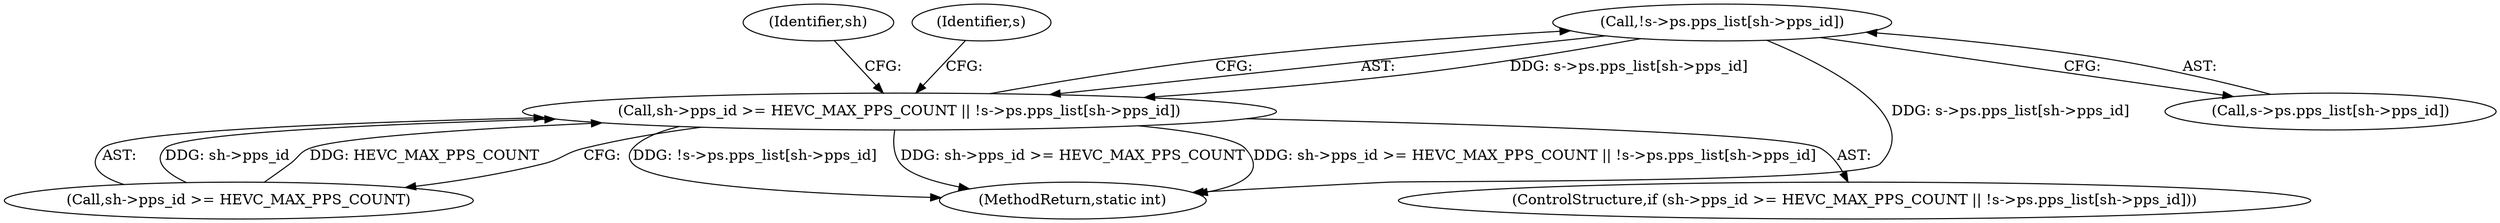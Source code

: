 digraph "0_FFmpeg_54655623a82632e7624714d7b2a3e039dc5faa7e_0@array" {
"1000210" [label="(Call,!s->ps.pps_list[sh->pps_id])"];
"1000204" [label="(Call,sh->pps_id >= HEVC_MAX_PPS_COUNT || !s->ps.pps_list[sh->pps_id])"];
"1000203" [label="(ControlStructure,if (sh->pps_id >= HEVC_MAX_PPS_COUNT || !s->ps.pps_list[sh->pps_id]))"];
"1000204" [label="(Call,sh->pps_id >= HEVC_MAX_PPS_COUNT || !s->ps.pps_list[sh->pps_id])"];
"1000205" [label="(Call,sh->pps_id >= HEVC_MAX_PPS_COUNT)"];
"1000211" [label="(Call,s->ps.pps_list[sh->pps_id])"];
"1002212" [label="(MethodReturn,static int)"];
"1000236" [label="(Identifier,sh)"];
"1000210" [label="(Call,!s->ps.pps_list[sh->pps_id])"];
"1000223" [label="(Identifier,s)"];
"1000210" -> "1000204"  [label="AST: "];
"1000210" -> "1000211"  [label="CFG: "];
"1000211" -> "1000210"  [label="AST: "];
"1000204" -> "1000210"  [label="CFG: "];
"1000210" -> "1002212"  [label="DDG: s->ps.pps_list[sh->pps_id]"];
"1000210" -> "1000204"  [label="DDG: s->ps.pps_list[sh->pps_id]"];
"1000204" -> "1000203"  [label="AST: "];
"1000204" -> "1000205"  [label="CFG: "];
"1000205" -> "1000204"  [label="AST: "];
"1000223" -> "1000204"  [label="CFG: "];
"1000236" -> "1000204"  [label="CFG: "];
"1000204" -> "1002212"  [label="DDG: !s->ps.pps_list[sh->pps_id]"];
"1000204" -> "1002212"  [label="DDG: sh->pps_id >= HEVC_MAX_PPS_COUNT"];
"1000204" -> "1002212"  [label="DDG: sh->pps_id >= HEVC_MAX_PPS_COUNT || !s->ps.pps_list[sh->pps_id]"];
"1000205" -> "1000204"  [label="DDG: sh->pps_id"];
"1000205" -> "1000204"  [label="DDG: HEVC_MAX_PPS_COUNT"];
}
